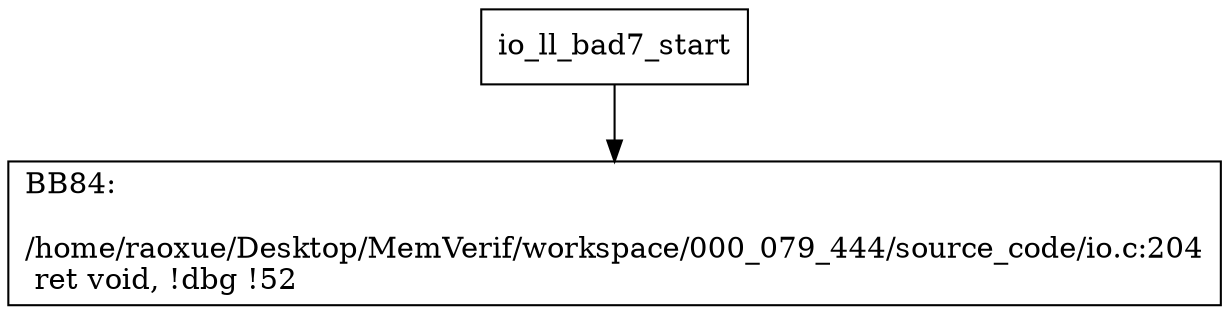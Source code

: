 digraph "CFG for'io_ll_bad7' function" {
	BBio_ll_bad7_start[shape=record,label="{io_ll_bad7_start}"];
	BBio_ll_bad7_start-> io_ll_bad7BB84;
	io_ll_bad7BB84 [shape=record, label="{BB84:\l\l/home/raoxue/Desktop/MemVerif/workspace/000_079_444/source_code/io.c:204\l
  ret void, !dbg !52\l
}"];
}
